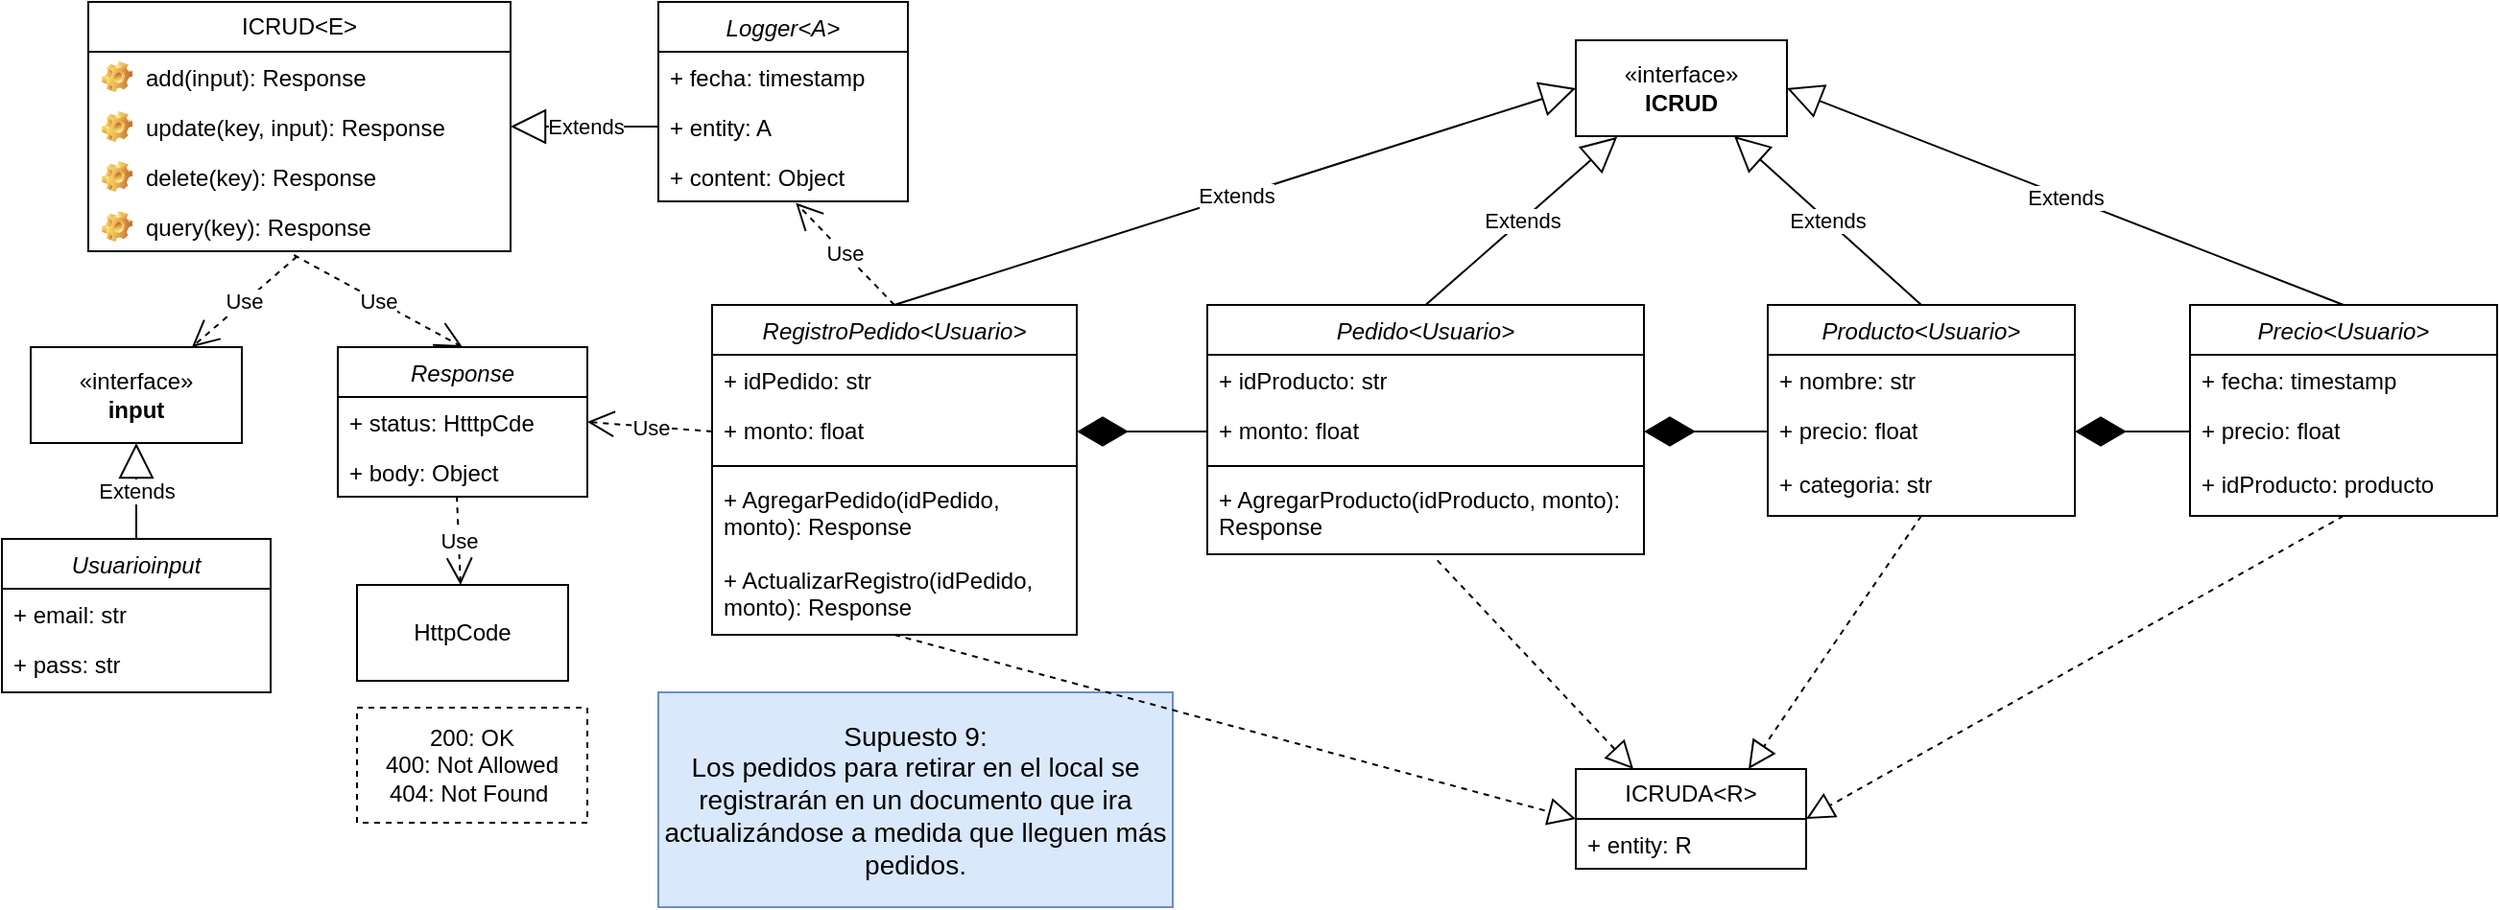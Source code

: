 <mxfile version="28.2.7">
  <diagram id="C5RBs43oDa-KdzZeNtuy" name="Page-1">
    <mxGraphModel dx="1406" dy="698" grid="1" gridSize="10" guides="1" tooltips="1" connect="1" arrows="1" fold="1" page="1" pageScale="1" pageWidth="827" pageHeight="1169" math="0" shadow="0">
      <root>
        <mxCell id="WIyWlLk6GJQsqaUBKTNV-0" />
        <mxCell id="WIyWlLk6GJQsqaUBKTNV-1" parent="WIyWlLk6GJQsqaUBKTNV-0" />
        <mxCell id="e1IODe29PS1Miq6CeZyZ-37" value="&lt;font style=&quot;font-size: 14px;&quot;&gt;&amp;nbsp;Supuesto 9:&amp;nbsp;&lt;/font&gt;&lt;div&gt;&lt;span style=&quot;font-size: 14px;&quot;&gt;Los pedidos para retirar en el local se registrarán en un documento que ira&lt;/span&gt;&lt;br style=&quot;font-size: 14px;&quot;&gt;&lt;span style=&quot;font-size: 14px;&quot;&gt;actualizándose a medida que lleguen más pedidos.&lt;/span&gt;&lt;/div&gt;" style="html=1;whiteSpace=wrap;fillColor=#dae8fc;strokeColor=#6c8ebf;" vertex="1" parent="WIyWlLk6GJQsqaUBKTNV-1">
          <mxGeometry x="872" y="670" width="268" height="112" as="geometry" />
        </mxCell>
        <mxCell id="e1IODe29PS1Miq6CeZyZ-59" value="ICRUD&amp;lt;E&amp;gt;" style="swimlane;fontStyle=0;childLayout=stackLayout;horizontal=1;startSize=26;fillColor=none;horizontalStack=0;resizeParent=1;resizeParentMax=0;resizeLast=0;collapsible=1;marginBottom=0;whiteSpace=wrap;html=1;" vertex="1" parent="WIyWlLk6GJQsqaUBKTNV-1">
          <mxGeometry x="575" y="310" width="220" height="130" as="geometry" />
        </mxCell>
        <mxCell id="e1IODe29PS1Miq6CeZyZ-60" value="add(input): Response" style="label;fontStyle=0;strokeColor=none;fillColor=none;align=left;verticalAlign=top;overflow=hidden;spacingLeft=28;spacingRight=4;rotatable=0;points=[[0,0.5],[1,0.5]];portConstraint=eastwest;imageWidth=16;imageHeight=16;whiteSpace=wrap;html=1;image=img/clipart/Gear_128x128.png" vertex="1" parent="e1IODe29PS1Miq6CeZyZ-59">
          <mxGeometry y="26" width="220" height="26" as="geometry" />
        </mxCell>
        <mxCell id="e1IODe29PS1Miq6CeZyZ-61" value="update(key, input): Response" style="label;fontStyle=0;strokeColor=none;fillColor=none;align=left;verticalAlign=top;overflow=hidden;spacingLeft=28;spacingRight=4;rotatable=0;points=[[0,0.5],[1,0.5]];portConstraint=eastwest;imageWidth=16;imageHeight=16;whiteSpace=wrap;html=1;image=img/clipart/Gear_128x128.png" vertex="1" parent="e1IODe29PS1Miq6CeZyZ-59">
          <mxGeometry y="52" width="220" height="26" as="geometry" />
        </mxCell>
        <mxCell id="e1IODe29PS1Miq6CeZyZ-62" value="delete(key): Response" style="label;fontStyle=0;strokeColor=none;fillColor=none;align=left;verticalAlign=top;overflow=hidden;spacingLeft=28;spacingRight=4;rotatable=0;points=[[0,0.5],[1,0.5]];portConstraint=eastwest;imageWidth=16;imageHeight=16;whiteSpace=wrap;html=1;image=img/clipart/Gear_128x128.png" vertex="1" parent="e1IODe29PS1Miq6CeZyZ-59">
          <mxGeometry y="78" width="220" height="26" as="geometry" />
        </mxCell>
        <mxCell id="e1IODe29PS1Miq6CeZyZ-63" value="query(key): Response" style="label;fontStyle=0;strokeColor=none;fillColor=none;align=left;verticalAlign=top;overflow=hidden;spacingLeft=28;spacingRight=4;rotatable=0;points=[[0,0.5],[1,0.5]];portConstraint=eastwest;imageWidth=16;imageHeight=16;whiteSpace=wrap;html=1;image=img/clipart/Gear_128x128.png" vertex="1" parent="e1IODe29PS1Miq6CeZyZ-59">
          <mxGeometry y="104" width="220" height="26" as="geometry" />
        </mxCell>
        <mxCell id="e1IODe29PS1Miq6CeZyZ-64" value="«interface»&lt;br&gt;&lt;b&gt;input&lt;/b&gt;" style="html=1;whiteSpace=wrap;" vertex="1" parent="WIyWlLk6GJQsqaUBKTNV-1">
          <mxGeometry x="545" y="490" width="110" height="50" as="geometry" />
        </mxCell>
        <mxCell id="e1IODe29PS1Miq6CeZyZ-65" value="Use" style="endArrow=open;endSize=12;dashed=1;html=1;rounded=0;exitX=0.494;exitY=1.108;exitDx=0;exitDy=0;exitPerimeter=0;" edge="1" parent="WIyWlLk6GJQsqaUBKTNV-1" source="e1IODe29PS1Miq6CeZyZ-63" target="e1IODe29PS1Miq6CeZyZ-64">
          <mxGeometry width="160" relative="1" as="geometry">
            <mxPoint x="725" y="540" as="sourcePoint" />
            <mxPoint x="645" y="530" as="targetPoint" />
          </mxGeometry>
        </mxCell>
        <mxCell id="e1IODe29PS1Miq6CeZyZ-66" value="Usuarioinput" style="swimlane;fontStyle=2;align=center;verticalAlign=top;childLayout=stackLayout;horizontal=1;startSize=26;horizontalStack=0;resizeParent=1;resizeLast=0;collapsible=1;marginBottom=0;rounded=0;shadow=0;strokeWidth=1;" vertex="1" parent="WIyWlLk6GJQsqaUBKTNV-1">
          <mxGeometry x="530" y="590" width="140" height="80" as="geometry">
            <mxRectangle x="230" y="140" width="160" height="26" as="alternateBounds" />
          </mxGeometry>
        </mxCell>
        <mxCell id="e1IODe29PS1Miq6CeZyZ-67" value="+ email: str" style="text;strokeColor=none;fillColor=none;align=left;verticalAlign=top;spacingLeft=4;spacingRight=4;overflow=hidden;rotatable=0;points=[[0,0.5],[1,0.5]];portConstraint=eastwest;whiteSpace=wrap;html=1;" vertex="1" parent="e1IODe29PS1Miq6CeZyZ-66">
          <mxGeometry y="26" width="140" height="26" as="geometry" />
        </mxCell>
        <mxCell id="e1IODe29PS1Miq6CeZyZ-68" value="+ pass: str" style="text;strokeColor=none;fillColor=none;align=left;verticalAlign=top;spacingLeft=4;spacingRight=4;overflow=hidden;rotatable=0;points=[[0,0.5],[1,0.5]];portConstraint=eastwest;whiteSpace=wrap;html=1;" vertex="1" parent="e1IODe29PS1Miq6CeZyZ-66">
          <mxGeometry y="52" width="140" height="26" as="geometry" />
        </mxCell>
        <mxCell id="e1IODe29PS1Miq6CeZyZ-69" value="Extends" style="endArrow=block;endSize=16;endFill=0;html=1;rounded=0;exitX=0.5;exitY=0;exitDx=0;exitDy=0;entryX=0.5;entryY=1;entryDx=0;entryDy=0;" edge="1" parent="WIyWlLk6GJQsqaUBKTNV-1" source="e1IODe29PS1Miq6CeZyZ-66" target="e1IODe29PS1Miq6CeZyZ-64">
          <mxGeometry width="160" relative="1" as="geometry">
            <mxPoint x="775" y="540" as="sourcePoint" />
            <mxPoint x="935" y="540" as="targetPoint" />
          </mxGeometry>
        </mxCell>
        <mxCell id="e1IODe29PS1Miq6CeZyZ-70" value="Response" style="swimlane;fontStyle=2;align=center;verticalAlign=top;childLayout=stackLayout;horizontal=1;startSize=26;horizontalStack=0;resizeParent=1;resizeLast=0;collapsible=1;marginBottom=0;rounded=0;shadow=0;strokeWidth=1;" vertex="1" parent="WIyWlLk6GJQsqaUBKTNV-1">
          <mxGeometry x="705" y="490" width="130" height="78" as="geometry">
            <mxRectangle x="230" y="140" width="160" height="26" as="alternateBounds" />
          </mxGeometry>
        </mxCell>
        <mxCell id="e1IODe29PS1Miq6CeZyZ-71" value="+ status: HtttpCde" style="text;strokeColor=none;fillColor=none;align=left;verticalAlign=top;spacingLeft=4;spacingRight=4;overflow=hidden;rotatable=0;points=[[0,0.5],[1,0.5]];portConstraint=eastwest;whiteSpace=wrap;html=1;" vertex="1" parent="e1IODe29PS1Miq6CeZyZ-70">
          <mxGeometry y="26" width="130" height="26" as="geometry" />
        </mxCell>
        <mxCell id="e1IODe29PS1Miq6CeZyZ-72" value="+ body: Object" style="text;strokeColor=none;fillColor=none;align=left;verticalAlign=top;spacingLeft=4;spacingRight=4;overflow=hidden;rotatable=0;points=[[0,0.5],[1,0.5]];portConstraint=eastwest;whiteSpace=wrap;html=1;" vertex="1" parent="e1IODe29PS1Miq6CeZyZ-70">
          <mxGeometry y="52" width="130" height="26" as="geometry" />
        </mxCell>
        <mxCell id="e1IODe29PS1Miq6CeZyZ-73" value="Use" style="endArrow=open;endSize=12;dashed=1;html=1;rounded=0;entryX=0.5;entryY=0;entryDx=0;entryDy=0;exitX=0.487;exitY=1.077;exitDx=0;exitDy=0;exitPerimeter=0;" edge="1" parent="WIyWlLk6GJQsqaUBKTNV-1" source="e1IODe29PS1Miq6CeZyZ-63" target="e1IODe29PS1Miq6CeZyZ-70">
          <mxGeometry width="160" relative="1" as="geometry">
            <mxPoint x="685" y="450" as="sourcePoint" />
            <mxPoint x="665" y="497" as="targetPoint" />
          </mxGeometry>
        </mxCell>
        <mxCell id="e1IODe29PS1Miq6CeZyZ-74" value="HttpCode" style="html=1;whiteSpace=wrap;" vertex="1" parent="WIyWlLk6GJQsqaUBKTNV-1">
          <mxGeometry x="715" y="614" width="110" height="50" as="geometry" />
        </mxCell>
        <mxCell id="e1IODe29PS1Miq6CeZyZ-75" value="Use" style="endArrow=open;endSize=12;dashed=1;html=1;rounded=0;exitX=0.477;exitY=0.985;exitDx=0;exitDy=0;exitPerimeter=0;" edge="1" parent="WIyWlLk6GJQsqaUBKTNV-1" source="e1IODe29PS1Miq6CeZyZ-72" target="e1IODe29PS1Miq6CeZyZ-74">
          <mxGeometry width="160" relative="1" as="geometry">
            <mxPoint x="1000" y="570" as="sourcePoint" />
            <mxPoint x="945" y="617" as="targetPoint" />
          </mxGeometry>
        </mxCell>
        <mxCell id="e1IODe29PS1Miq6CeZyZ-76" value="«interface»&lt;br&gt;&lt;b&gt;ICRUD&lt;/b&gt;" style="html=1;whiteSpace=wrap;" vertex="1" parent="WIyWlLk6GJQsqaUBKTNV-1">
          <mxGeometry x="1350" y="330" width="110" height="50" as="geometry" />
        </mxCell>
        <mxCell id="e1IODe29PS1Miq6CeZyZ-77" value="Extends" style="endArrow=block;endSize=16;endFill=0;html=1;rounded=0;exitX=0.5;exitY=0;exitDx=0;exitDy=0;entryX=0.196;entryY=1.008;entryDx=0;entryDy=0;entryPerimeter=0;" edge="1" parent="WIyWlLk6GJQsqaUBKTNV-1" source="e1IODe29PS1Miq6CeZyZ-89" target="e1IODe29PS1Miq6CeZyZ-76">
          <mxGeometry width="160" relative="1" as="geometry">
            <mxPoint x="1082.5" y="490" as="sourcePoint" />
            <mxPoint x="995" y="520" as="targetPoint" />
            <Array as="points" />
          </mxGeometry>
        </mxCell>
        <mxCell id="e1IODe29PS1Miq6CeZyZ-78" value="Use" style="endArrow=open;endSize=12;dashed=1;html=1;rounded=0;entryX=1;entryY=0.5;entryDx=0;entryDy=0;exitX=0;exitY=0.5;exitDx=0;exitDy=0;" edge="1" parent="WIyWlLk6GJQsqaUBKTNV-1" source="e1IODe29PS1Miq6CeZyZ-108" target="e1IODe29PS1Miq6CeZyZ-71">
          <mxGeometry width="160" relative="1" as="geometry">
            <mxPoint x="850" y="600" as="sourcePoint" />
            <mxPoint x="993" y="618" as="targetPoint" />
          </mxGeometry>
        </mxCell>
        <mxCell id="e1IODe29PS1Miq6CeZyZ-79" value="200: OK&lt;div&gt;400: Not Allowed&lt;/div&gt;&lt;div&gt;&lt;div&gt;404: Not Found&amp;nbsp;&lt;/div&gt;&lt;/div&gt;" style="html=1;whiteSpace=wrap;dashed=1;" vertex="1" parent="WIyWlLk6GJQsqaUBKTNV-1">
          <mxGeometry x="715" y="678" width="120" height="60" as="geometry" />
        </mxCell>
        <mxCell id="e1IODe29PS1Miq6CeZyZ-80" value="Logger&lt;A&gt;" style="swimlane;fontStyle=2;align=center;verticalAlign=top;childLayout=stackLayout;horizontal=1;startSize=26;horizontalStack=0;resizeParent=1;resizeLast=0;collapsible=1;marginBottom=0;rounded=0;shadow=0;strokeWidth=1;" vertex="1" parent="WIyWlLk6GJQsqaUBKTNV-1">
          <mxGeometry x="872" y="310" width="130" height="104" as="geometry">
            <mxRectangle x="230" y="140" width="160" height="26" as="alternateBounds" />
          </mxGeometry>
        </mxCell>
        <mxCell id="e1IODe29PS1Miq6CeZyZ-81" value="+ fecha: timestamp" style="text;strokeColor=none;fillColor=none;align=left;verticalAlign=top;spacingLeft=4;spacingRight=4;overflow=hidden;rotatable=0;points=[[0,0.5],[1,0.5]];portConstraint=eastwest;whiteSpace=wrap;html=1;" vertex="1" parent="e1IODe29PS1Miq6CeZyZ-80">
          <mxGeometry y="26" width="130" height="26" as="geometry" />
        </mxCell>
        <mxCell id="e1IODe29PS1Miq6CeZyZ-82" value="+ entity: A" style="text;strokeColor=none;fillColor=none;align=left;verticalAlign=top;spacingLeft=4;spacingRight=4;overflow=hidden;rotatable=0;points=[[0,0.5],[1,0.5]];portConstraint=eastwest;whiteSpace=wrap;html=1;" vertex="1" parent="e1IODe29PS1Miq6CeZyZ-80">
          <mxGeometry y="52" width="130" height="26" as="geometry" />
        </mxCell>
        <mxCell id="e1IODe29PS1Miq6CeZyZ-83" value="+ content: Object" style="text;strokeColor=none;fillColor=none;align=left;verticalAlign=top;spacingLeft=4;spacingRight=4;overflow=hidden;rotatable=0;points=[[0,0.5],[1,0.5]];portConstraint=eastwest;whiteSpace=wrap;html=1;" vertex="1" parent="e1IODe29PS1Miq6CeZyZ-80">
          <mxGeometry y="78" width="130" height="26" as="geometry" />
        </mxCell>
        <mxCell id="e1IODe29PS1Miq6CeZyZ-84" value="Extends" style="endArrow=block;endSize=16;endFill=0;html=1;rounded=0;exitX=0;exitY=0.5;exitDx=0;exitDy=0;" edge="1" parent="WIyWlLk6GJQsqaUBKTNV-1" source="e1IODe29PS1Miq6CeZyZ-82">
          <mxGeometry width="160" relative="1" as="geometry">
            <mxPoint x="815" y="554" as="sourcePoint" />
            <mxPoint x="795" y="375" as="targetPoint" />
          </mxGeometry>
        </mxCell>
        <mxCell id="e1IODe29PS1Miq6CeZyZ-86" value="ICRUDA&amp;lt;R&amp;gt;" style="swimlane;fontStyle=0;childLayout=stackLayout;horizontal=1;startSize=26;fillColor=none;horizontalStack=0;resizeParent=1;resizeParentMax=0;resizeLast=0;collapsible=1;marginBottom=0;whiteSpace=wrap;html=1;" vertex="1" parent="WIyWlLk6GJQsqaUBKTNV-1">
          <mxGeometry x="1350" y="710" width="120" height="52" as="geometry" />
        </mxCell>
        <mxCell id="e1IODe29PS1Miq6CeZyZ-87" value="+ entity: R" style="text;strokeColor=none;fillColor=none;align=left;verticalAlign=top;spacingLeft=4;spacingRight=4;overflow=hidden;rotatable=0;points=[[0,0.5],[1,0.5]];portConstraint=eastwest;whiteSpace=wrap;html=1;" vertex="1" parent="e1IODe29PS1Miq6CeZyZ-86">
          <mxGeometry y="26" width="120" height="26" as="geometry" />
        </mxCell>
        <mxCell id="e1IODe29PS1Miq6CeZyZ-88" value="" style="endArrow=block;dashed=1;endFill=0;endSize=12;html=1;rounded=0;fontSize=12;curved=1;entryX=0.25;entryY=0;entryDx=0;entryDy=0;exitX=0.527;exitY=1.076;exitDx=0;exitDy=0;exitPerimeter=0;" edge="1" parent="WIyWlLk6GJQsqaUBKTNV-1" source="e1IODe29PS1Miq6CeZyZ-93" target="e1IODe29PS1Miq6CeZyZ-86">
          <mxGeometry width="160" relative="1" as="geometry">
            <mxPoint x="1280" y="610" as="sourcePoint" />
            <mxPoint x="1330" y="410" as="targetPoint" />
          </mxGeometry>
        </mxCell>
        <mxCell id="e1IODe29PS1Miq6CeZyZ-89" value="Pedido&lt;Usuario&gt;" style="swimlane;fontStyle=2;align=center;verticalAlign=top;childLayout=stackLayout;horizontal=1;startSize=26;horizontalStack=0;resizeParent=1;resizeLast=0;collapsible=1;marginBottom=0;rounded=0;shadow=0;strokeWidth=1;" vertex="1" parent="WIyWlLk6GJQsqaUBKTNV-1">
          <mxGeometry x="1158" y="468" width="227.5" height="130" as="geometry">
            <mxRectangle x="230" y="140" width="160" height="26" as="alternateBounds" />
          </mxGeometry>
        </mxCell>
        <mxCell id="e1IODe29PS1Miq6CeZyZ-90" value="+ idProducto: str" style="text;strokeColor=none;fillColor=none;align=left;verticalAlign=top;spacingLeft=4;spacingRight=4;overflow=hidden;rotatable=0;points=[[0,0.5],[1,0.5]];portConstraint=eastwest;whiteSpace=wrap;html=1;" vertex="1" parent="e1IODe29PS1Miq6CeZyZ-89">
          <mxGeometry y="26" width="227.5" height="26" as="geometry" />
        </mxCell>
        <mxCell id="e1IODe29PS1Miq6CeZyZ-91" value="+ monto: float" style="text;strokeColor=none;fillColor=none;align=left;verticalAlign=top;spacingLeft=4;spacingRight=4;overflow=hidden;rotatable=0;points=[[0,0.5],[1,0.5]];portConstraint=eastwest;whiteSpace=wrap;html=1;" vertex="1" parent="e1IODe29PS1Miq6CeZyZ-89">
          <mxGeometry y="52" width="227.5" height="28" as="geometry" />
        </mxCell>
        <mxCell id="e1IODe29PS1Miq6CeZyZ-92" value="" style="line;html=1;strokeWidth=1;align=left;verticalAlign=middle;spacingTop=-1;spacingLeft=3;spacingRight=3;rotatable=0;labelPosition=right;points=[];portConstraint=eastwest;" vertex="1" parent="e1IODe29PS1Miq6CeZyZ-89">
          <mxGeometry y="80" width="227.5" height="8" as="geometry" />
        </mxCell>
        <mxCell id="e1IODe29PS1Miq6CeZyZ-93" value="+ AgregarProducto(idProducto, monto): Response" style="text;strokeColor=none;fillColor=none;align=left;verticalAlign=top;spacingLeft=4;spacingRight=4;overflow=hidden;rotatable=0;points=[[0,0.5],[1,0.5]];portConstraint=eastwest;whiteSpace=wrap;html=1;" vertex="1" parent="e1IODe29PS1Miq6CeZyZ-89">
          <mxGeometry y="88" width="227.5" height="42" as="geometry" />
        </mxCell>
        <mxCell id="e1IODe29PS1Miq6CeZyZ-94" value="Producto&lt;Usuario&gt;" style="swimlane;fontStyle=2;align=center;verticalAlign=top;childLayout=stackLayout;horizontal=1;startSize=26;horizontalStack=0;resizeParent=1;resizeLast=0;collapsible=1;marginBottom=0;rounded=0;shadow=0;strokeWidth=1;" vertex="1" parent="WIyWlLk6GJQsqaUBKTNV-1">
          <mxGeometry x="1450" y="468" width="160" height="110" as="geometry">
            <mxRectangle x="230" y="140" width="160" height="26" as="alternateBounds" />
          </mxGeometry>
        </mxCell>
        <mxCell id="e1IODe29PS1Miq6CeZyZ-95" value="+ nombre: str" style="text;strokeColor=none;fillColor=none;align=left;verticalAlign=top;spacingLeft=4;spacingRight=4;overflow=hidden;rotatable=0;points=[[0,0.5],[1,0.5]];portConstraint=eastwest;whiteSpace=wrap;html=1;" vertex="1" parent="e1IODe29PS1Miq6CeZyZ-94">
          <mxGeometry y="26" width="160" height="26" as="geometry" />
        </mxCell>
        <mxCell id="e1IODe29PS1Miq6CeZyZ-96" value="+ precio: float" style="text;strokeColor=none;fillColor=none;align=left;verticalAlign=top;spacingLeft=4;spacingRight=4;overflow=hidden;rotatable=0;points=[[0,0.5],[1,0.5]];portConstraint=eastwest;whiteSpace=wrap;html=1;" vertex="1" parent="e1IODe29PS1Miq6CeZyZ-94">
          <mxGeometry y="52" width="160" height="28" as="geometry" />
        </mxCell>
        <mxCell id="e1IODe29PS1Miq6CeZyZ-97" value="+ categoria: str" style="text;strokeColor=none;fillColor=none;align=left;verticalAlign=top;spacingLeft=4;spacingRight=4;overflow=hidden;rotatable=0;points=[[0,0.5],[1,0.5]];portConstraint=eastwest;whiteSpace=wrap;html=1;" vertex="1" parent="e1IODe29PS1Miq6CeZyZ-94">
          <mxGeometry y="80" width="160" height="26" as="geometry" />
        </mxCell>
        <mxCell id="e1IODe29PS1Miq6CeZyZ-98" value="Precio&lt;Usuario&gt;" style="swimlane;fontStyle=2;align=center;verticalAlign=top;childLayout=stackLayout;horizontal=1;startSize=26;horizontalStack=0;resizeParent=1;resizeLast=0;collapsible=1;marginBottom=0;rounded=0;shadow=0;strokeWidth=1;" vertex="1" parent="WIyWlLk6GJQsqaUBKTNV-1">
          <mxGeometry x="1670" y="468" width="160" height="110" as="geometry">
            <mxRectangle x="230" y="140" width="160" height="26" as="alternateBounds" />
          </mxGeometry>
        </mxCell>
        <mxCell id="e1IODe29PS1Miq6CeZyZ-99" value="+ fecha: timestamp" style="text;strokeColor=none;fillColor=none;align=left;verticalAlign=top;spacingLeft=4;spacingRight=4;overflow=hidden;rotatable=0;points=[[0,0.5],[1,0.5]];portConstraint=eastwest;whiteSpace=wrap;html=1;" vertex="1" parent="e1IODe29PS1Miq6CeZyZ-98">
          <mxGeometry y="26" width="160" height="26" as="geometry" />
        </mxCell>
        <mxCell id="e1IODe29PS1Miq6CeZyZ-100" value="+ precio: float" style="text;strokeColor=none;fillColor=none;align=left;verticalAlign=top;spacingLeft=4;spacingRight=4;overflow=hidden;rotatable=0;points=[[0,0.5],[1,0.5]];portConstraint=eastwest;whiteSpace=wrap;html=1;" vertex="1" parent="e1IODe29PS1Miq6CeZyZ-98">
          <mxGeometry y="52" width="160" height="28" as="geometry" />
        </mxCell>
        <mxCell id="e1IODe29PS1Miq6CeZyZ-101" value="+ idProducto: producto" style="text;strokeColor=none;fillColor=none;align=left;verticalAlign=top;spacingLeft=4;spacingRight=4;overflow=hidden;rotatable=0;points=[[0,0.5],[1,0.5]];portConstraint=eastwest;whiteSpace=wrap;html=1;" vertex="1" parent="e1IODe29PS1Miq6CeZyZ-98">
          <mxGeometry y="80" width="160" height="26" as="geometry" />
        </mxCell>
        <mxCell id="e1IODe29PS1Miq6CeZyZ-102" value="" style="endArrow=diamondThin;endFill=1;endSize=24;html=1;rounded=0;entryX=1;entryY=0.5;entryDx=0;entryDy=0;exitX=0;exitY=0.5;exitDx=0;exitDy=0;" edge="1" parent="WIyWlLk6GJQsqaUBKTNV-1" source="e1IODe29PS1Miq6CeZyZ-96" target="e1IODe29PS1Miq6CeZyZ-91">
          <mxGeometry width="160" relative="1" as="geometry">
            <mxPoint x="673" y="1110" as="sourcePoint" />
            <mxPoint x="833" y="1110" as="targetPoint" />
          </mxGeometry>
        </mxCell>
        <mxCell id="e1IODe29PS1Miq6CeZyZ-103" value="" style="endArrow=diamondThin;endFill=1;endSize=24;html=1;rounded=0;entryX=1;entryY=0.5;entryDx=0;entryDy=0;exitX=0;exitY=0.5;exitDx=0;exitDy=0;" edge="1" parent="WIyWlLk6GJQsqaUBKTNV-1" source="e1IODe29PS1Miq6CeZyZ-100" target="e1IODe29PS1Miq6CeZyZ-96">
          <mxGeometry width="160" relative="1" as="geometry">
            <mxPoint x="983" y="1090" as="sourcePoint" />
            <mxPoint x="903" y="1090" as="targetPoint" />
          </mxGeometry>
        </mxCell>
        <mxCell id="e1IODe29PS1Miq6CeZyZ-104" value="" style="endArrow=block;dashed=1;endFill=0;endSize=12;html=1;rounded=0;fontSize=12;curved=1;entryX=0.75;entryY=0;entryDx=0;entryDy=0;exitX=0.5;exitY=1;exitDx=0;exitDy=0;" edge="1" parent="WIyWlLk6GJQsqaUBKTNV-1" source="e1IODe29PS1Miq6CeZyZ-94" target="e1IODe29PS1Miq6CeZyZ-86">
          <mxGeometry width="160" relative="1" as="geometry">
            <mxPoint x="1250" y="564" as="sourcePoint" />
            <mxPoint x="1458" y="460" as="targetPoint" />
          </mxGeometry>
        </mxCell>
        <mxCell id="e1IODe29PS1Miq6CeZyZ-105" value="" style="endArrow=block;dashed=1;endFill=0;endSize=12;html=1;rounded=0;fontSize=12;curved=1;entryX=1;entryY=0.5;entryDx=0;entryDy=0;exitX=0.5;exitY=1;exitDx=0;exitDy=0;" edge="1" parent="WIyWlLk6GJQsqaUBKTNV-1" source="e1IODe29PS1Miq6CeZyZ-98" target="e1IODe29PS1Miq6CeZyZ-86">
          <mxGeometry width="160" relative="1" as="geometry">
            <mxPoint x="1400" y="524" as="sourcePoint" />
            <mxPoint x="1608" y="420" as="targetPoint" />
          </mxGeometry>
        </mxCell>
        <mxCell id="e1IODe29PS1Miq6CeZyZ-106" value="RegistroPedido&lt;Usuario&gt;" style="swimlane;fontStyle=2;align=center;verticalAlign=top;childLayout=stackLayout;horizontal=1;startSize=26;horizontalStack=0;resizeParent=1;resizeLast=0;collapsible=1;marginBottom=0;rounded=0;shadow=0;strokeWidth=1;" vertex="1" parent="WIyWlLk6GJQsqaUBKTNV-1">
          <mxGeometry x="900" y="468" width="190" height="172" as="geometry">
            <mxRectangle x="230" y="140" width="160" height="26" as="alternateBounds" />
          </mxGeometry>
        </mxCell>
        <mxCell id="e1IODe29PS1Miq6CeZyZ-107" value="+ idPedido: str" style="text;strokeColor=none;fillColor=none;align=left;verticalAlign=top;spacingLeft=4;spacingRight=4;overflow=hidden;rotatable=0;points=[[0,0.5],[1,0.5]];portConstraint=eastwest;whiteSpace=wrap;html=1;" vertex="1" parent="e1IODe29PS1Miq6CeZyZ-106">
          <mxGeometry y="26" width="190" height="26" as="geometry" />
        </mxCell>
        <mxCell id="e1IODe29PS1Miq6CeZyZ-108" value="+ monto: float" style="text;strokeColor=none;fillColor=none;align=left;verticalAlign=top;spacingLeft=4;spacingRight=4;overflow=hidden;rotatable=0;points=[[0,0.5],[1,0.5]];portConstraint=eastwest;whiteSpace=wrap;html=1;" vertex="1" parent="e1IODe29PS1Miq6CeZyZ-106">
          <mxGeometry y="52" width="190" height="28" as="geometry" />
        </mxCell>
        <mxCell id="e1IODe29PS1Miq6CeZyZ-116" value="" style="line;html=1;strokeWidth=1;align=left;verticalAlign=middle;spacingTop=-1;spacingLeft=3;spacingRight=3;rotatable=0;labelPosition=right;points=[];portConstraint=eastwest;" vertex="1" parent="e1IODe29PS1Miq6CeZyZ-106">
          <mxGeometry y="80" width="190" height="8" as="geometry" />
        </mxCell>
        <mxCell id="e1IODe29PS1Miq6CeZyZ-118" value="+ AgregarPedido(idPedido, monto): Response" style="text;strokeColor=none;fillColor=none;align=left;verticalAlign=top;spacingLeft=4;spacingRight=4;overflow=hidden;rotatable=0;points=[[0,0.5],[1,0.5]];portConstraint=eastwest;whiteSpace=wrap;html=1;" vertex="1" parent="e1IODe29PS1Miq6CeZyZ-106">
          <mxGeometry y="88" width="190" height="42" as="geometry" />
        </mxCell>
        <mxCell id="e1IODe29PS1Miq6CeZyZ-120" value="+ ActualizarRegistro(idPedido, monto): Response" style="text;strokeColor=none;fillColor=none;align=left;verticalAlign=top;spacingLeft=4;spacingRight=4;overflow=hidden;rotatable=0;points=[[0,0.5],[1,0.5]];portConstraint=eastwest;whiteSpace=wrap;html=1;" vertex="1" parent="e1IODe29PS1Miq6CeZyZ-106">
          <mxGeometry y="130" width="190" height="42" as="geometry" />
        </mxCell>
        <mxCell id="e1IODe29PS1Miq6CeZyZ-111" value="" style="endArrow=diamondThin;endFill=1;endSize=24;html=1;rounded=0;exitX=0;exitY=0.5;exitDx=0;exitDy=0;entryX=1;entryY=0.5;entryDx=0;entryDy=0;" edge="1" parent="WIyWlLk6GJQsqaUBKTNV-1" source="e1IODe29PS1Miq6CeZyZ-91" target="e1IODe29PS1Miq6CeZyZ-108">
          <mxGeometry width="160" relative="1" as="geometry">
            <mxPoint x="1352" y="710" as="sourcePoint" />
            <mxPoint x="1100" y="520" as="targetPoint" />
          </mxGeometry>
        </mxCell>
        <mxCell id="e1IODe29PS1Miq6CeZyZ-112" value="Extends" style="endArrow=block;endSize=16;endFill=0;html=1;rounded=0;exitX=0.5;exitY=0;exitDx=0;exitDy=0;entryX=0;entryY=0.5;entryDx=0;entryDy=0;" edge="1" parent="WIyWlLk6GJQsqaUBKTNV-1" source="e1IODe29PS1Miq6CeZyZ-106" target="e1IODe29PS1Miq6CeZyZ-76">
          <mxGeometry width="160" relative="1" as="geometry">
            <mxPoint x="1190" y="518" as="sourcePoint" />
            <mxPoint x="1214" y="430" as="targetPoint" />
            <Array as="points" />
          </mxGeometry>
        </mxCell>
        <mxCell id="e1IODe29PS1Miq6CeZyZ-113" value="Extends" style="endArrow=block;endSize=16;endFill=0;html=1;rounded=0;exitX=0.5;exitY=0;exitDx=0;exitDy=0;entryX=0.75;entryY=1;entryDx=0;entryDy=0;" edge="1" parent="WIyWlLk6GJQsqaUBKTNV-1" source="e1IODe29PS1Miq6CeZyZ-94" target="e1IODe29PS1Miq6CeZyZ-76">
          <mxGeometry width="160" relative="1" as="geometry">
            <mxPoint x="1470" y="488" as="sourcePoint" />
            <mxPoint x="1400" y="380" as="targetPoint" />
            <Array as="points" />
          </mxGeometry>
        </mxCell>
        <mxCell id="e1IODe29PS1Miq6CeZyZ-114" value="Extends" style="endArrow=block;endSize=16;endFill=0;html=1;rounded=0;exitX=0.5;exitY=0;exitDx=0;exitDy=0;entryX=1;entryY=0.5;entryDx=0;entryDy=0;" edge="1" parent="WIyWlLk6GJQsqaUBKTNV-1" source="e1IODe29PS1Miq6CeZyZ-98" target="e1IODe29PS1Miq6CeZyZ-76">
          <mxGeometry width="160" relative="1" as="geometry">
            <mxPoint x="1580" y="448" as="sourcePoint" />
            <mxPoint x="1713" y="360" as="targetPoint" />
            <Array as="points" />
          </mxGeometry>
        </mxCell>
        <mxCell id="e1IODe29PS1Miq6CeZyZ-115" value="" style="endArrow=block;dashed=1;endFill=0;endSize=12;html=1;rounded=0;fontSize=12;curved=1;entryX=0;entryY=0.5;entryDx=0;entryDy=0;exitX=0.5;exitY=1;exitDx=0;exitDy=0;" edge="1" parent="WIyWlLk6GJQsqaUBKTNV-1" source="e1IODe29PS1Miq6CeZyZ-106" target="e1IODe29PS1Miq6CeZyZ-86">
          <mxGeometry width="160" relative="1" as="geometry">
            <mxPoint x="995" y="582" as="sourcePoint" />
            <mxPoint x="1470" y="958" as="targetPoint" />
          </mxGeometry>
        </mxCell>
        <mxCell id="e1IODe29PS1Miq6CeZyZ-119" value="Use" style="endArrow=open;endSize=12;dashed=1;html=1;rounded=0;exitX=0.5;exitY=0;exitDx=0;exitDy=0;entryX=0.551;entryY=1.031;entryDx=0;entryDy=0;entryPerimeter=0;" edge="1" parent="WIyWlLk6GJQsqaUBKTNV-1" source="e1IODe29PS1Miq6CeZyZ-106" target="e1IODe29PS1Miq6CeZyZ-83">
          <mxGeometry width="160" relative="1" as="geometry">
            <mxPoint x="965" y="925" as="sourcePoint" />
            <mxPoint x="1050" y="430" as="targetPoint" />
            <Array as="points" />
          </mxGeometry>
        </mxCell>
      </root>
    </mxGraphModel>
  </diagram>
</mxfile>
